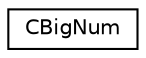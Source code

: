 digraph "Graphical Class Hierarchy"
{
  edge [fontname="Helvetica",fontsize="10",labelfontname="Helvetica",labelfontsize="10"];
  node [fontname="Helvetica",fontsize="10",shape=record];
  rankdir="LR";
  Node0 [label="CBigNum",height=0.2,width=0.4,color="black", fillcolor="white", style="filled",URL="$class_c_big_num.html"];
}
